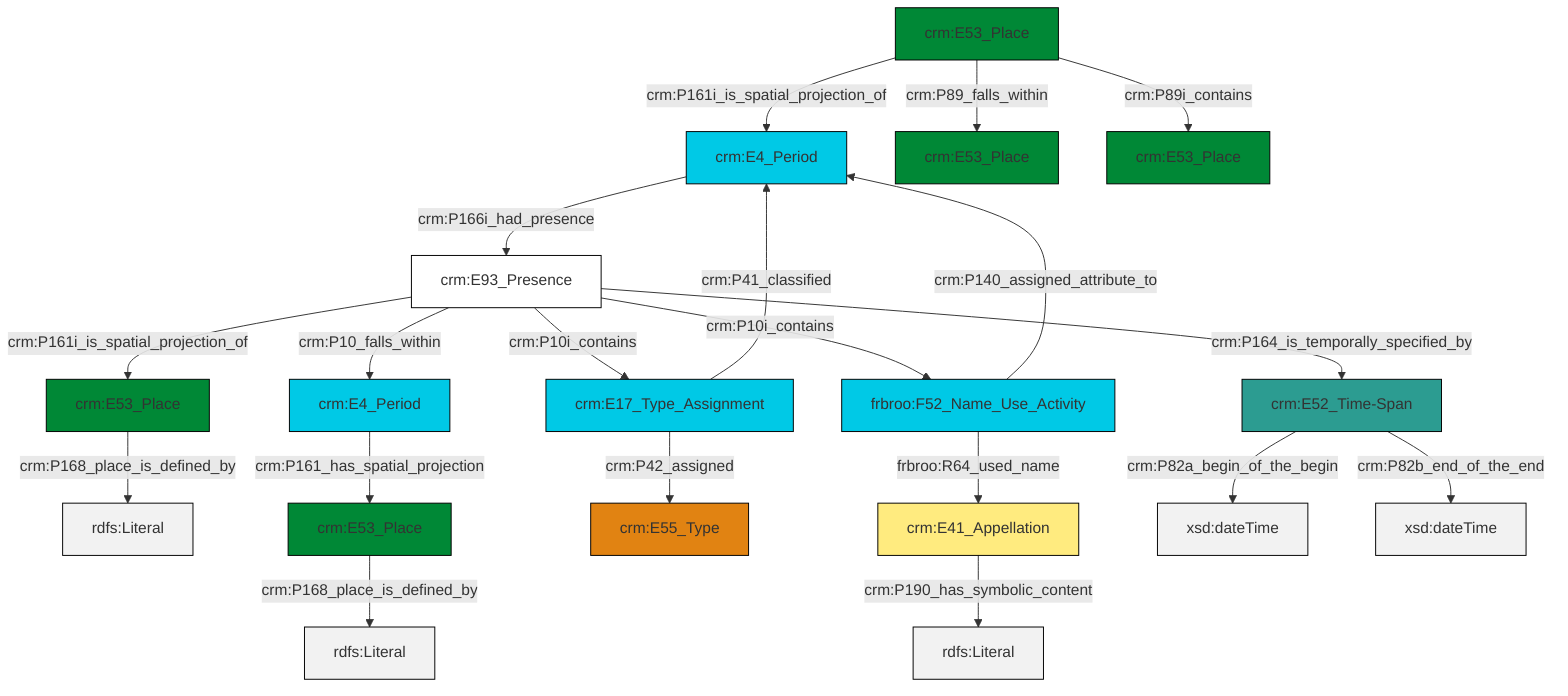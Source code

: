 graph TD
classDef Literal fill:#f2f2f2,stroke:#000000;
classDef CRM_Entity fill:#FFFFFF,stroke:#000000;
classDef Temporal_Entity fill:#00C9E6, stroke:#000000;
classDef Type fill:#E18312, stroke:#000000;
classDef Time-Span fill:#2C9C91, stroke:#000000;
classDef Appellation fill:#FFEB7F, stroke:#000000;
classDef Place fill:#008836, stroke:#000000;
classDef Persistent_Item fill:#B266B2, stroke:#000000;
classDef Conceptual_Object fill:#FFD700, stroke:#000000;
classDef Physical_Thing fill:#D2B48C, stroke:#000000;
classDef Actor fill:#f58aad, stroke:#000000;
classDef PC_Classes fill:#4ce600, stroke:#000000;
classDef Multi fill:#cccccc,stroke:#000000;

2["crm:E53_Place"]:::Place -->|crm:P161i_is_spatial_projection_of| 3["crm:E4_Period"]:::Temporal_Entity
4["crm:E53_Place"]:::Place -->|crm:P168_place_is_defined_by| 5[rdfs:Literal]:::Literal
2["crm:E53_Place"]:::Place -->|crm:P89_falls_within| 7["crm:E53_Place"]:::Place
10["crm:E93_Presence"]:::CRM_Entity -->|crm:P10_falls_within| 11["crm:E4_Period"]:::Temporal_Entity
3["crm:E4_Period"]:::Temporal_Entity -->|crm:P166i_had_presence| 10["crm:E93_Presence"]:::CRM_Entity
12["crm:E17_Type_Assignment"]:::Temporal_Entity -->|crm:P42_assigned| 13["crm:E55_Type"]:::Type
14["frbroo:F52_Name_Use_Activity"]:::Temporal_Entity -->|frbroo:R64_used_name| 8["crm:E41_Appellation"]:::Appellation
11["crm:E4_Period"]:::Temporal_Entity -->|crm:P161_has_spatial_projection| 16["crm:E53_Place"]:::Place
16["crm:E53_Place"]:::Place -->|crm:P168_place_is_defined_by| 17[rdfs:Literal]:::Literal
14["frbroo:F52_Name_Use_Activity"]:::Temporal_Entity -->|crm:P140_assigned_attribute_to| 3["crm:E4_Period"]:::Temporal_Entity
10["crm:E93_Presence"]:::CRM_Entity -->|crm:P10i_contains| 12["crm:E17_Type_Assignment"]:::Temporal_Entity
2["crm:E53_Place"]:::Place -->|crm:P89i_contains| 21["crm:E53_Place"]:::Place
0["crm:E52_Time-Span"]:::Time-Span -->|crm:P82a_begin_of_the_begin| 24[xsd:dateTime]:::Literal
12["crm:E17_Type_Assignment"]:::Temporal_Entity -->|crm:P41_classified| 3["crm:E4_Period"]:::Temporal_Entity
10["crm:E93_Presence"]:::CRM_Entity -->|crm:P164_is_temporally_specified_by| 0["crm:E52_Time-Span"]:::Time-Span
0["crm:E52_Time-Span"]:::Time-Span -->|crm:P82b_end_of_the_end| 28[xsd:dateTime]:::Literal
10["crm:E93_Presence"]:::CRM_Entity -->|crm:P10i_contains| 14["frbroo:F52_Name_Use_Activity"]:::Temporal_Entity
10["crm:E93_Presence"]:::CRM_Entity -->|crm:P161i_is_spatial_projection_of| 4["crm:E53_Place"]:::Place
8["crm:E41_Appellation"]:::Appellation -->|crm:P190_has_symbolic_content| 30[rdfs:Literal]:::Literal